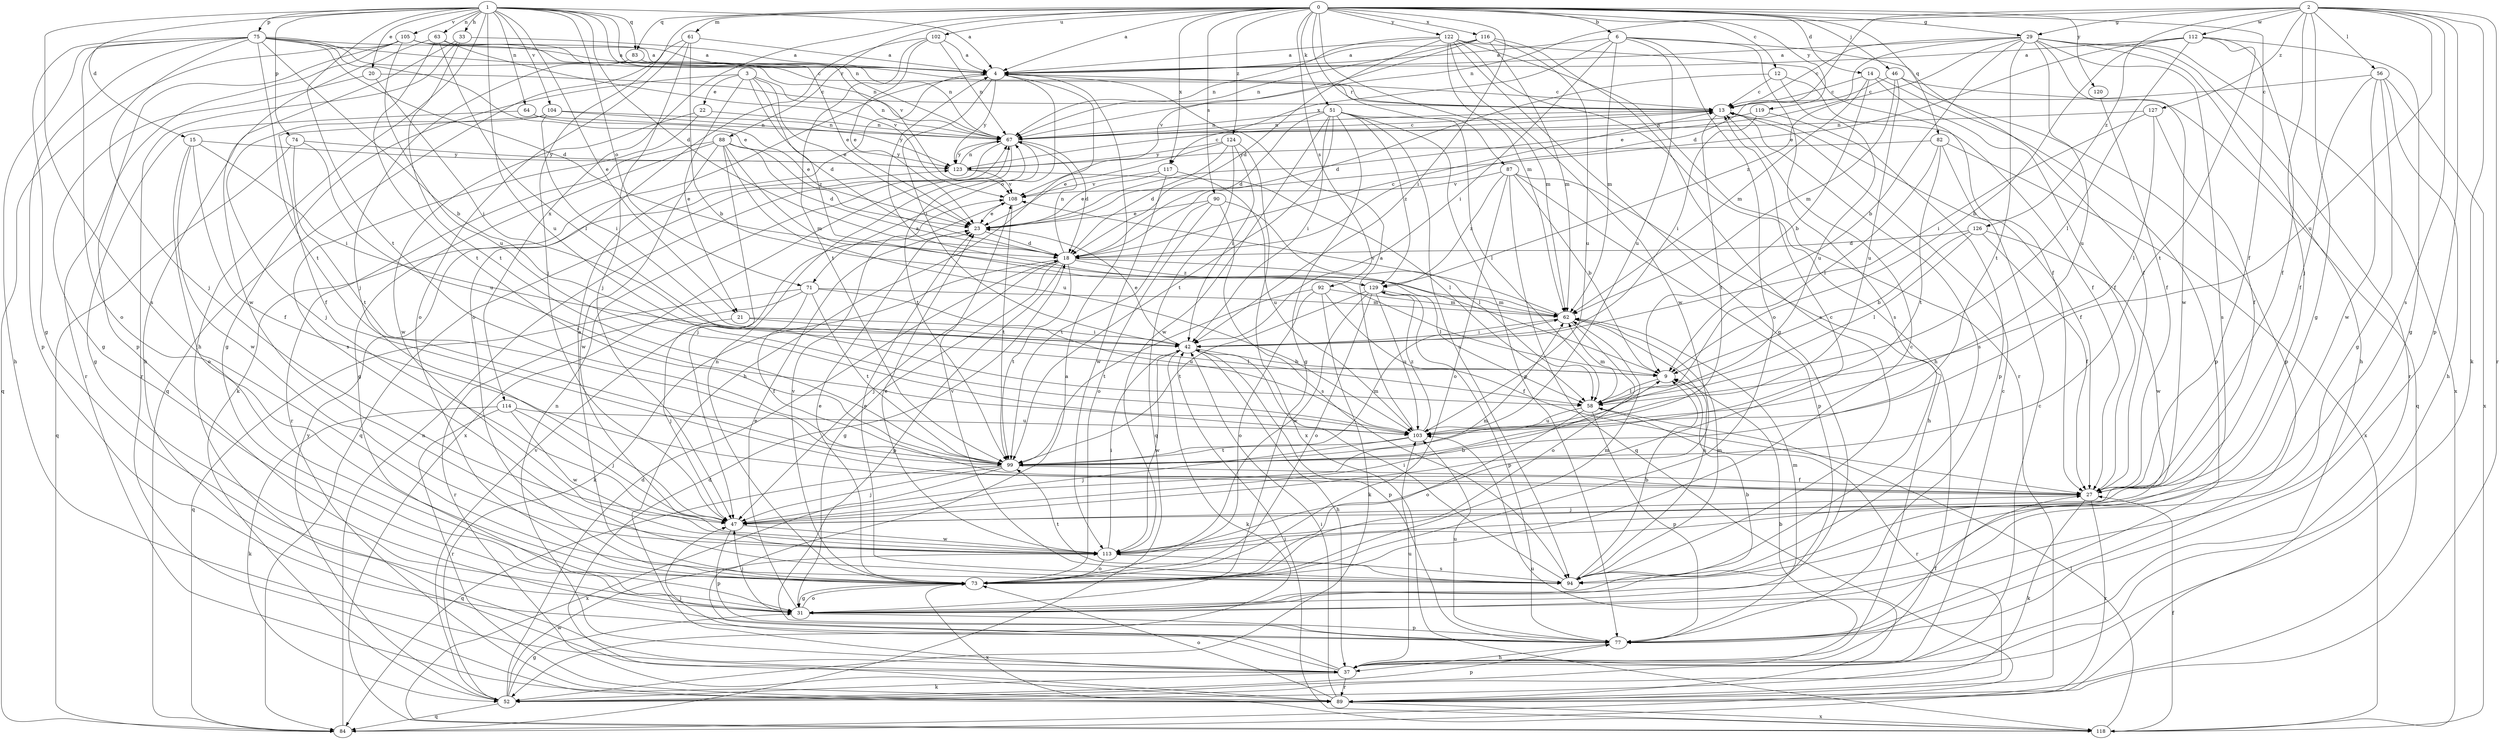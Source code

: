 strict digraph  {
0;
1;
2;
3;
4;
6;
9;
12;
13;
14;
15;
18;
20;
21;
22;
23;
27;
29;
31;
33;
37;
42;
46;
47;
51;
52;
56;
58;
61;
62;
63;
64;
67;
71;
73;
74;
75;
77;
82;
83;
84;
87;
88;
89;
90;
92;
94;
99;
102;
103;
104;
105;
108;
112;
113;
114;
116;
117;
118;
119;
120;
122;
123;
124;
126;
127;
129;
0 -> 4  [label=a];
0 -> 6  [label=b];
0 -> 12  [label=c];
0 -> 14  [label=d];
0 -> 27  [label=f];
0 -> 29  [label=g];
0 -> 42  [label=i];
0 -> 46  [label=j];
0 -> 47  [label=j];
0 -> 51  [label=k];
0 -> 61  [label=m];
0 -> 62  [label=m];
0 -> 82  [label=q];
0 -> 83  [label=q];
0 -> 87  [label=r];
0 -> 88  [label=r];
0 -> 90  [label=s];
0 -> 92  [label=s];
0 -> 102  [label=u];
0 -> 114  [label=x];
0 -> 116  [label=x];
0 -> 117  [label=x];
0 -> 119  [label=y];
0 -> 120  [label=y];
0 -> 122  [label=y];
0 -> 124  [label=z];
1 -> 4  [label=a];
1 -> 15  [label=d];
1 -> 18  [label=d];
1 -> 20  [label=e];
1 -> 21  [label=e];
1 -> 33  [label=h];
1 -> 37  [label=h];
1 -> 63  [label=n];
1 -> 64  [label=n];
1 -> 67  [label=n];
1 -> 71  [label=o];
1 -> 74  [label=p];
1 -> 75  [label=p];
1 -> 83  [label=q];
1 -> 94  [label=s];
1 -> 99  [label=t];
1 -> 103  [label=u];
1 -> 104  [label=v];
1 -> 105  [label=v];
1 -> 108  [label=v];
2 -> 18  [label=d];
2 -> 29  [label=g];
2 -> 31  [label=g];
2 -> 47  [label=j];
2 -> 52  [label=k];
2 -> 56  [label=l];
2 -> 67  [label=n];
2 -> 77  [label=p];
2 -> 89  [label=r];
2 -> 94  [label=s];
2 -> 103  [label=u];
2 -> 112  [label=w];
2 -> 126  [label=z];
2 -> 127  [label=z];
3 -> 18  [label=d];
3 -> 21  [label=e];
3 -> 22  [label=e];
3 -> 23  [label=e];
3 -> 31  [label=g];
3 -> 67  [label=n];
3 -> 129  [label=z];
4 -> 13  [label=c];
4 -> 37  [label=h];
4 -> 42  [label=i];
4 -> 52  [label=k];
4 -> 71  [label=o];
4 -> 123  [label=y];
6 -> 4  [label=a];
6 -> 27  [label=f];
6 -> 42  [label=i];
6 -> 62  [label=m];
6 -> 73  [label=o];
6 -> 94  [label=s];
6 -> 103  [label=u];
6 -> 117  [label=x];
9 -> 4  [label=a];
9 -> 58  [label=l];
12 -> 13  [label=c];
12 -> 18  [label=d];
12 -> 27  [label=f];
12 -> 103  [label=u];
13 -> 67  [label=n];
13 -> 94  [label=s];
13 -> 99  [label=t];
14 -> 9  [label=b];
14 -> 13  [label=c];
14 -> 27  [label=f];
14 -> 62  [label=m];
14 -> 77  [label=p];
15 -> 27  [label=f];
15 -> 42  [label=i];
15 -> 73  [label=o];
15 -> 113  [label=w];
15 -> 123  [label=y];
18 -> 13  [label=c];
18 -> 31  [label=g];
18 -> 47  [label=j];
18 -> 52  [label=k];
18 -> 58  [label=l];
18 -> 67  [label=n];
18 -> 77  [label=p];
18 -> 99  [label=t];
18 -> 129  [label=z];
20 -> 13  [label=c];
20 -> 31  [label=g];
20 -> 42  [label=i];
21 -> 42  [label=i];
21 -> 47  [label=j];
21 -> 58  [label=l];
22 -> 67  [label=n];
22 -> 94  [label=s];
22 -> 113  [label=w];
23 -> 18  [label=d];
27 -> 47  [label=j];
27 -> 52  [label=k];
27 -> 89  [label=r];
29 -> 4  [label=a];
29 -> 9  [label=b];
29 -> 13  [label=c];
29 -> 23  [label=e];
29 -> 37  [label=h];
29 -> 89  [label=r];
29 -> 94  [label=s];
29 -> 99  [label=t];
29 -> 103  [label=u];
29 -> 113  [label=w];
29 -> 118  [label=x];
29 -> 129  [label=z];
31 -> 9  [label=b];
31 -> 23  [label=e];
31 -> 47  [label=j];
31 -> 62  [label=m];
31 -> 73  [label=o];
31 -> 77  [label=p];
33 -> 4  [label=a];
33 -> 37  [label=h];
33 -> 89  [label=r];
33 -> 99  [label=t];
37 -> 4  [label=a];
37 -> 9  [label=b];
37 -> 13  [label=c];
37 -> 47  [label=j];
37 -> 52  [label=k];
37 -> 67  [label=n];
37 -> 89  [label=r];
37 -> 103  [label=u];
42 -> 9  [label=b];
42 -> 23  [label=e];
42 -> 37  [label=h];
42 -> 52  [label=k];
42 -> 77  [label=p];
42 -> 113  [label=w];
46 -> 13  [label=c];
46 -> 62  [label=m];
46 -> 77  [label=p];
46 -> 84  [label=q];
46 -> 103  [label=u];
47 -> 9  [label=b];
47 -> 13  [label=c];
47 -> 62  [label=m];
47 -> 77  [label=p];
47 -> 113  [label=w];
51 -> 18  [label=d];
51 -> 31  [label=g];
51 -> 42  [label=i];
51 -> 58  [label=l];
51 -> 67  [label=n];
51 -> 77  [label=p];
51 -> 94  [label=s];
51 -> 99  [label=t];
51 -> 113  [label=w];
51 -> 129  [label=z];
52 -> 13  [label=c];
52 -> 18  [label=d];
52 -> 31  [label=g];
52 -> 77  [label=p];
52 -> 84  [label=q];
52 -> 108  [label=v];
52 -> 113  [label=w];
52 -> 123  [label=y];
56 -> 13  [label=c];
56 -> 27  [label=f];
56 -> 31  [label=g];
56 -> 37  [label=h];
56 -> 113  [label=w];
56 -> 118  [label=x];
58 -> 62  [label=m];
58 -> 73  [label=o];
58 -> 77  [label=p];
58 -> 89  [label=r];
58 -> 103  [label=u];
61 -> 4  [label=a];
61 -> 9  [label=b];
61 -> 47  [label=j];
61 -> 73  [label=o];
61 -> 84  [label=q];
62 -> 42  [label=i];
62 -> 73  [label=o];
62 -> 94  [label=s];
62 -> 108  [label=v];
63 -> 4  [label=a];
63 -> 58  [label=l];
63 -> 99  [label=t];
63 -> 108  [label=v];
63 -> 113  [label=w];
64 -> 23  [label=e];
64 -> 31  [label=g];
64 -> 67  [label=n];
67 -> 13  [label=c];
67 -> 18  [label=d];
67 -> 84  [label=q];
67 -> 99  [label=t];
67 -> 118  [label=x];
67 -> 123  [label=y];
71 -> 27  [label=f];
71 -> 62  [label=m];
71 -> 84  [label=q];
71 -> 89  [label=r];
71 -> 99  [label=t];
71 -> 103  [label=u];
73 -> 4  [label=a];
73 -> 13  [label=c];
73 -> 23  [label=e];
73 -> 31  [label=g];
73 -> 62  [label=m];
73 -> 67  [label=n];
73 -> 108  [label=v];
73 -> 118  [label=x];
74 -> 84  [label=q];
74 -> 99  [label=t];
74 -> 103  [label=u];
74 -> 123  [label=y];
75 -> 4  [label=a];
75 -> 9  [label=b];
75 -> 13  [label=c];
75 -> 18  [label=d];
75 -> 23  [label=e];
75 -> 31  [label=g];
75 -> 37  [label=h];
75 -> 47  [label=j];
75 -> 67  [label=n];
75 -> 73  [label=o];
75 -> 77  [label=p];
75 -> 99  [label=t];
77 -> 27  [label=f];
77 -> 37  [label=h];
77 -> 103  [label=u];
82 -> 27  [label=f];
82 -> 58  [label=l];
82 -> 99  [label=t];
82 -> 118  [label=x];
82 -> 123  [label=y];
83 -> 47  [label=j];
83 -> 67  [label=n];
84 -> 67  [label=n];
87 -> 9  [label=b];
87 -> 37  [label=h];
87 -> 73  [label=o];
87 -> 77  [label=p];
87 -> 84  [label=q];
87 -> 108  [label=v];
87 -> 129  [label=z];
88 -> 18  [label=d];
88 -> 31  [label=g];
88 -> 47  [label=j];
88 -> 62  [label=m];
88 -> 89  [label=r];
88 -> 103  [label=u];
88 -> 113  [label=w];
88 -> 123  [label=y];
89 -> 18  [label=d];
89 -> 42  [label=i];
89 -> 73  [label=o];
89 -> 103  [label=u];
89 -> 118  [label=x];
90 -> 23  [label=e];
90 -> 58  [label=l];
90 -> 73  [label=o];
90 -> 94  [label=s];
90 -> 99  [label=t];
92 -> 27  [label=f];
92 -> 52  [label=k];
92 -> 62  [label=m];
92 -> 73  [label=o];
92 -> 99  [label=t];
94 -> 9  [label=b];
94 -> 23  [label=e];
94 -> 42  [label=i];
94 -> 62  [label=m];
94 -> 99  [label=t];
94 -> 108  [label=v];
99 -> 27  [label=f];
99 -> 47  [label=j];
99 -> 62  [label=m];
99 -> 84  [label=q];
99 -> 118  [label=x];
102 -> 4  [label=a];
102 -> 23  [label=e];
102 -> 67  [label=n];
102 -> 73  [label=o];
102 -> 99  [label=t];
103 -> 4  [label=a];
103 -> 47  [label=j];
103 -> 99  [label=t];
103 -> 129  [label=z];
104 -> 27  [label=f];
104 -> 42  [label=i];
104 -> 47  [label=j];
104 -> 67  [label=n];
104 -> 123  [label=y];
105 -> 4  [label=a];
105 -> 13  [label=c];
105 -> 23  [label=e];
105 -> 77  [label=p];
105 -> 84  [label=q];
105 -> 89  [label=r];
105 -> 103  [label=u];
108 -> 23  [label=e];
108 -> 99  [label=t];
112 -> 4  [label=a];
112 -> 9  [label=b];
112 -> 23  [label=e];
112 -> 27  [label=f];
112 -> 31  [label=g];
112 -> 58  [label=l];
112 -> 99  [label=t];
113 -> 23  [label=e];
113 -> 42  [label=i];
113 -> 73  [label=o];
113 -> 94  [label=s];
114 -> 47  [label=j];
114 -> 52  [label=k];
114 -> 89  [label=r];
114 -> 103  [label=u];
114 -> 113  [label=w];
116 -> 4  [label=a];
116 -> 62  [label=m];
116 -> 67  [label=n];
116 -> 94  [label=s];
116 -> 103  [label=u];
116 -> 108  [label=v];
117 -> 23  [label=e];
117 -> 103  [label=u];
117 -> 108  [label=v];
117 -> 113  [label=w];
118 -> 27  [label=f];
118 -> 42  [label=i];
118 -> 58  [label=l];
119 -> 42  [label=i];
119 -> 67  [label=n];
119 -> 77  [label=p];
120 -> 27  [label=f];
122 -> 4  [label=a];
122 -> 18  [label=d];
122 -> 27  [label=f];
122 -> 31  [label=g];
122 -> 37  [label=h];
122 -> 62  [label=m];
122 -> 67  [label=n];
122 -> 89  [label=r];
122 -> 113  [label=w];
123 -> 13  [label=c];
123 -> 58  [label=l];
123 -> 67  [label=n];
123 -> 108  [label=v];
124 -> 18  [label=d];
124 -> 23  [label=e];
124 -> 42  [label=i];
124 -> 84  [label=q];
124 -> 118  [label=x];
124 -> 123  [label=y];
126 -> 9  [label=b];
126 -> 18  [label=d];
126 -> 27  [label=f];
126 -> 58  [label=l];
126 -> 113  [label=w];
127 -> 27  [label=f];
127 -> 42  [label=i];
127 -> 58  [label=l];
127 -> 67  [label=n];
129 -> 62  [label=m];
129 -> 73  [label=o];
129 -> 77  [label=p];
129 -> 99  [label=t];
129 -> 103  [label=u];
129 -> 113  [label=w];
}
